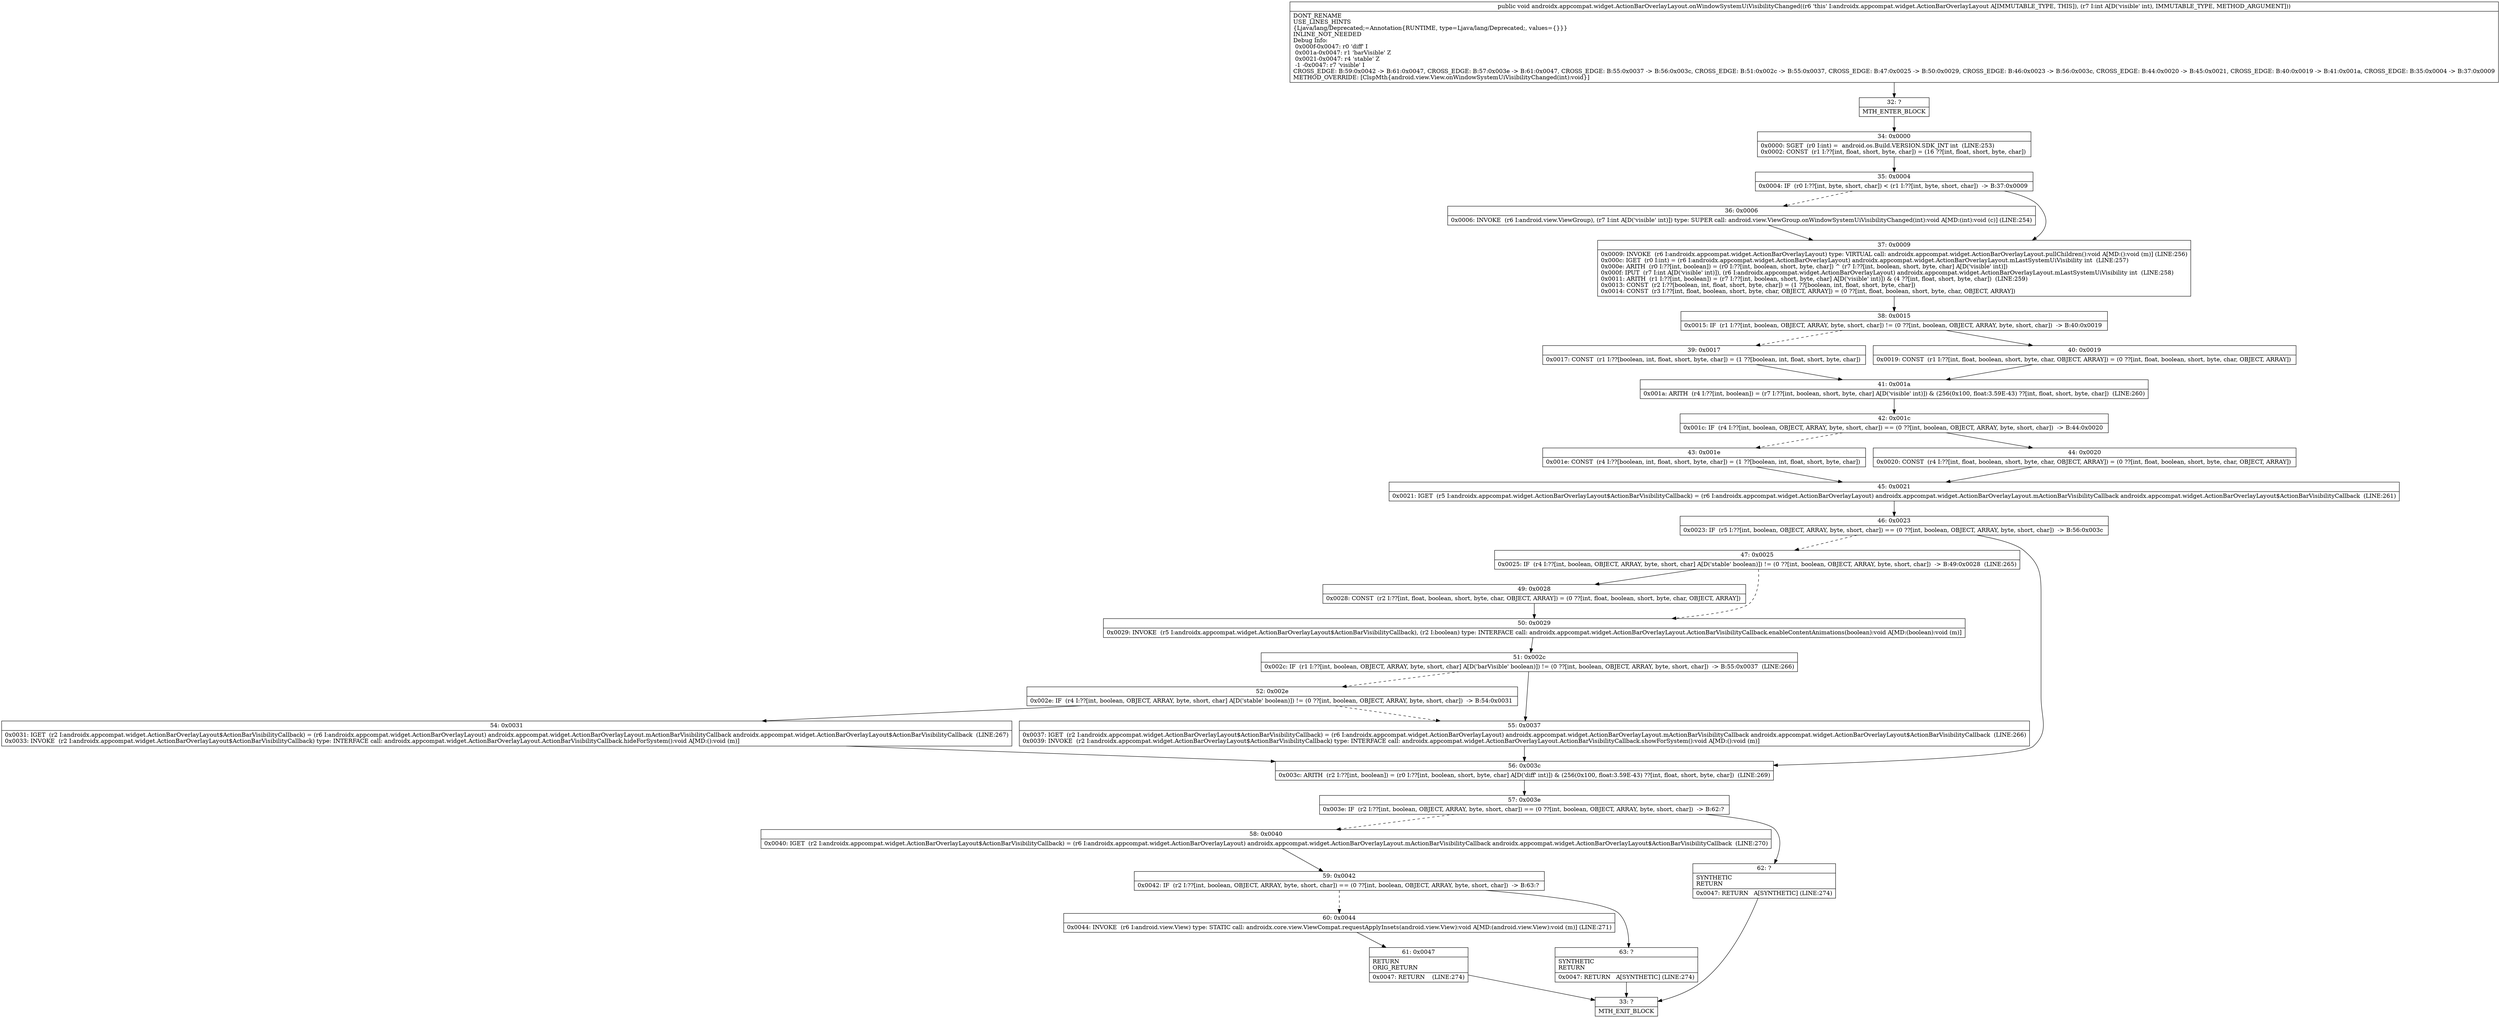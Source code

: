 digraph "CFG forandroidx.appcompat.widget.ActionBarOverlayLayout.onWindowSystemUiVisibilityChanged(I)V" {
Node_32 [shape=record,label="{32\:\ ?|MTH_ENTER_BLOCK\l}"];
Node_34 [shape=record,label="{34\:\ 0x0000|0x0000: SGET  (r0 I:int) =  android.os.Build.VERSION.SDK_INT int  (LINE:253)\l0x0002: CONST  (r1 I:??[int, float, short, byte, char]) = (16 ??[int, float, short, byte, char]) \l}"];
Node_35 [shape=record,label="{35\:\ 0x0004|0x0004: IF  (r0 I:??[int, byte, short, char]) \< (r1 I:??[int, byte, short, char])  \-\> B:37:0x0009 \l}"];
Node_36 [shape=record,label="{36\:\ 0x0006|0x0006: INVOKE  (r6 I:android.view.ViewGroup), (r7 I:int A[D('visible' int)]) type: SUPER call: android.view.ViewGroup.onWindowSystemUiVisibilityChanged(int):void A[MD:(int):void (c)] (LINE:254)\l}"];
Node_37 [shape=record,label="{37\:\ 0x0009|0x0009: INVOKE  (r6 I:androidx.appcompat.widget.ActionBarOverlayLayout) type: VIRTUAL call: androidx.appcompat.widget.ActionBarOverlayLayout.pullChildren():void A[MD:():void (m)] (LINE:256)\l0x000c: IGET  (r0 I:int) = (r6 I:androidx.appcompat.widget.ActionBarOverlayLayout) androidx.appcompat.widget.ActionBarOverlayLayout.mLastSystemUiVisibility int  (LINE:257)\l0x000e: ARITH  (r0 I:??[int, boolean]) = (r0 I:??[int, boolean, short, byte, char]) ^ (r7 I:??[int, boolean, short, byte, char] A[D('visible' int)]) \l0x000f: IPUT  (r7 I:int A[D('visible' int)]), (r6 I:androidx.appcompat.widget.ActionBarOverlayLayout) androidx.appcompat.widget.ActionBarOverlayLayout.mLastSystemUiVisibility int  (LINE:258)\l0x0011: ARITH  (r1 I:??[int, boolean]) = (r7 I:??[int, boolean, short, byte, char] A[D('visible' int)]) & (4 ??[int, float, short, byte, char])  (LINE:259)\l0x0013: CONST  (r2 I:??[boolean, int, float, short, byte, char]) = (1 ??[boolean, int, float, short, byte, char]) \l0x0014: CONST  (r3 I:??[int, float, boolean, short, byte, char, OBJECT, ARRAY]) = (0 ??[int, float, boolean, short, byte, char, OBJECT, ARRAY]) \l}"];
Node_38 [shape=record,label="{38\:\ 0x0015|0x0015: IF  (r1 I:??[int, boolean, OBJECT, ARRAY, byte, short, char]) != (0 ??[int, boolean, OBJECT, ARRAY, byte, short, char])  \-\> B:40:0x0019 \l}"];
Node_39 [shape=record,label="{39\:\ 0x0017|0x0017: CONST  (r1 I:??[boolean, int, float, short, byte, char]) = (1 ??[boolean, int, float, short, byte, char]) \l}"];
Node_41 [shape=record,label="{41\:\ 0x001a|0x001a: ARITH  (r4 I:??[int, boolean]) = (r7 I:??[int, boolean, short, byte, char] A[D('visible' int)]) & (256(0x100, float:3.59E\-43) ??[int, float, short, byte, char])  (LINE:260)\l}"];
Node_42 [shape=record,label="{42\:\ 0x001c|0x001c: IF  (r4 I:??[int, boolean, OBJECT, ARRAY, byte, short, char]) == (0 ??[int, boolean, OBJECT, ARRAY, byte, short, char])  \-\> B:44:0x0020 \l}"];
Node_43 [shape=record,label="{43\:\ 0x001e|0x001e: CONST  (r4 I:??[boolean, int, float, short, byte, char]) = (1 ??[boolean, int, float, short, byte, char]) \l}"];
Node_45 [shape=record,label="{45\:\ 0x0021|0x0021: IGET  (r5 I:androidx.appcompat.widget.ActionBarOverlayLayout$ActionBarVisibilityCallback) = (r6 I:androidx.appcompat.widget.ActionBarOverlayLayout) androidx.appcompat.widget.ActionBarOverlayLayout.mActionBarVisibilityCallback androidx.appcompat.widget.ActionBarOverlayLayout$ActionBarVisibilityCallback  (LINE:261)\l}"];
Node_46 [shape=record,label="{46\:\ 0x0023|0x0023: IF  (r5 I:??[int, boolean, OBJECT, ARRAY, byte, short, char]) == (0 ??[int, boolean, OBJECT, ARRAY, byte, short, char])  \-\> B:56:0x003c \l}"];
Node_47 [shape=record,label="{47\:\ 0x0025|0x0025: IF  (r4 I:??[int, boolean, OBJECT, ARRAY, byte, short, char] A[D('stable' boolean)]) != (0 ??[int, boolean, OBJECT, ARRAY, byte, short, char])  \-\> B:49:0x0028  (LINE:265)\l}"];
Node_49 [shape=record,label="{49\:\ 0x0028|0x0028: CONST  (r2 I:??[int, float, boolean, short, byte, char, OBJECT, ARRAY]) = (0 ??[int, float, boolean, short, byte, char, OBJECT, ARRAY]) \l}"];
Node_50 [shape=record,label="{50\:\ 0x0029|0x0029: INVOKE  (r5 I:androidx.appcompat.widget.ActionBarOverlayLayout$ActionBarVisibilityCallback), (r2 I:boolean) type: INTERFACE call: androidx.appcompat.widget.ActionBarOverlayLayout.ActionBarVisibilityCallback.enableContentAnimations(boolean):void A[MD:(boolean):void (m)]\l}"];
Node_51 [shape=record,label="{51\:\ 0x002c|0x002c: IF  (r1 I:??[int, boolean, OBJECT, ARRAY, byte, short, char] A[D('barVisible' boolean)]) != (0 ??[int, boolean, OBJECT, ARRAY, byte, short, char])  \-\> B:55:0x0037  (LINE:266)\l}"];
Node_52 [shape=record,label="{52\:\ 0x002e|0x002e: IF  (r4 I:??[int, boolean, OBJECT, ARRAY, byte, short, char] A[D('stable' boolean)]) != (0 ??[int, boolean, OBJECT, ARRAY, byte, short, char])  \-\> B:54:0x0031 \l}"];
Node_54 [shape=record,label="{54\:\ 0x0031|0x0031: IGET  (r2 I:androidx.appcompat.widget.ActionBarOverlayLayout$ActionBarVisibilityCallback) = (r6 I:androidx.appcompat.widget.ActionBarOverlayLayout) androidx.appcompat.widget.ActionBarOverlayLayout.mActionBarVisibilityCallback androidx.appcompat.widget.ActionBarOverlayLayout$ActionBarVisibilityCallback  (LINE:267)\l0x0033: INVOKE  (r2 I:androidx.appcompat.widget.ActionBarOverlayLayout$ActionBarVisibilityCallback) type: INTERFACE call: androidx.appcompat.widget.ActionBarOverlayLayout.ActionBarVisibilityCallback.hideForSystem():void A[MD:():void (m)]\l}"];
Node_55 [shape=record,label="{55\:\ 0x0037|0x0037: IGET  (r2 I:androidx.appcompat.widget.ActionBarOverlayLayout$ActionBarVisibilityCallback) = (r6 I:androidx.appcompat.widget.ActionBarOverlayLayout) androidx.appcompat.widget.ActionBarOverlayLayout.mActionBarVisibilityCallback androidx.appcompat.widget.ActionBarOverlayLayout$ActionBarVisibilityCallback  (LINE:266)\l0x0039: INVOKE  (r2 I:androidx.appcompat.widget.ActionBarOverlayLayout$ActionBarVisibilityCallback) type: INTERFACE call: androidx.appcompat.widget.ActionBarOverlayLayout.ActionBarVisibilityCallback.showForSystem():void A[MD:():void (m)]\l}"];
Node_56 [shape=record,label="{56\:\ 0x003c|0x003c: ARITH  (r2 I:??[int, boolean]) = (r0 I:??[int, boolean, short, byte, char] A[D('diff' int)]) & (256(0x100, float:3.59E\-43) ??[int, float, short, byte, char])  (LINE:269)\l}"];
Node_57 [shape=record,label="{57\:\ 0x003e|0x003e: IF  (r2 I:??[int, boolean, OBJECT, ARRAY, byte, short, char]) == (0 ??[int, boolean, OBJECT, ARRAY, byte, short, char])  \-\> B:62:? \l}"];
Node_58 [shape=record,label="{58\:\ 0x0040|0x0040: IGET  (r2 I:androidx.appcompat.widget.ActionBarOverlayLayout$ActionBarVisibilityCallback) = (r6 I:androidx.appcompat.widget.ActionBarOverlayLayout) androidx.appcompat.widget.ActionBarOverlayLayout.mActionBarVisibilityCallback androidx.appcompat.widget.ActionBarOverlayLayout$ActionBarVisibilityCallback  (LINE:270)\l}"];
Node_59 [shape=record,label="{59\:\ 0x0042|0x0042: IF  (r2 I:??[int, boolean, OBJECT, ARRAY, byte, short, char]) == (0 ??[int, boolean, OBJECT, ARRAY, byte, short, char])  \-\> B:63:? \l}"];
Node_60 [shape=record,label="{60\:\ 0x0044|0x0044: INVOKE  (r6 I:android.view.View) type: STATIC call: androidx.core.view.ViewCompat.requestApplyInsets(android.view.View):void A[MD:(android.view.View):void (m)] (LINE:271)\l}"];
Node_61 [shape=record,label="{61\:\ 0x0047|RETURN\lORIG_RETURN\l|0x0047: RETURN    (LINE:274)\l}"];
Node_33 [shape=record,label="{33\:\ ?|MTH_EXIT_BLOCK\l}"];
Node_63 [shape=record,label="{63\:\ ?|SYNTHETIC\lRETURN\l|0x0047: RETURN   A[SYNTHETIC] (LINE:274)\l}"];
Node_62 [shape=record,label="{62\:\ ?|SYNTHETIC\lRETURN\l|0x0047: RETURN   A[SYNTHETIC] (LINE:274)\l}"];
Node_44 [shape=record,label="{44\:\ 0x0020|0x0020: CONST  (r4 I:??[int, float, boolean, short, byte, char, OBJECT, ARRAY]) = (0 ??[int, float, boolean, short, byte, char, OBJECT, ARRAY]) \l}"];
Node_40 [shape=record,label="{40\:\ 0x0019|0x0019: CONST  (r1 I:??[int, float, boolean, short, byte, char, OBJECT, ARRAY]) = (0 ??[int, float, boolean, short, byte, char, OBJECT, ARRAY]) \l}"];
MethodNode[shape=record,label="{public void androidx.appcompat.widget.ActionBarOverlayLayout.onWindowSystemUiVisibilityChanged((r6 'this' I:androidx.appcompat.widget.ActionBarOverlayLayout A[IMMUTABLE_TYPE, THIS]), (r7 I:int A[D('visible' int), IMMUTABLE_TYPE, METHOD_ARGUMENT]))  | DONT_RENAME\lUSE_LINES_HINTS\l\{Ljava\/lang\/Deprecated;=Annotation\{RUNTIME, type=Ljava\/lang\/Deprecated;, values=\{\}\}\}\lINLINE_NOT_NEEDED\lDebug Info:\l  0x000f\-0x0047: r0 'diff' I\l  0x001a\-0x0047: r1 'barVisible' Z\l  0x0021\-0x0047: r4 'stable' Z\l  \-1 \-0x0047: r7 'visible' I\lCROSS_EDGE: B:59:0x0042 \-\> B:61:0x0047, CROSS_EDGE: B:57:0x003e \-\> B:61:0x0047, CROSS_EDGE: B:55:0x0037 \-\> B:56:0x003c, CROSS_EDGE: B:51:0x002c \-\> B:55:0x0037, CROSS_EDGE: B:47:0x0025 \-\> B:50:0x0029, CROSS_EDGE: B:46:0x0023 \-\> B:56:0x003c, CROSS_EDGE: B:44:0x0020 \-\> B:45:0x0021, CROSS_EDGE: B:40:0x0019 \-\> B:41:0x001a, CROSS_EDGE: B:35:0x0004 \-\> B:37:0x0009\lMETHOD_OVERRIDE: [ClspMth\{android.view.View.onWindowSystemUiVisibilityChanged(int):void\}]\l}"];
MethodNode -> Node_32;Node_32 -> Node_34;
Node_34 -> Node_35;
Node_35 -> Node_36[style=dashed];
Node_35 -> Node_37;
Node_36 -> Node_37;
Node_37 -> Node_38;
Node_38 -> Node_39[style=dashed];
Node_38 -> Node_40;
Node_39 -> Node_41;
Node_41 -> Node_42;
Node_42 -> Node_43[style=dashed];
Node_42 -> Node_44;
Node_43 -> Node_45;
Node_45 -> Node_46;
Node_46 -> Node_47[style=dashed];
Node_46 -> Node_56;
Node_47 -> Node_49;
Node_47 -> Node_50[style=dashed];
Node_49 -> Node_50;
Node_50 -> Node_51;
Node_51 -> Node_52[style=dashed];
Node_51 -> Node_55;
Node_52 -> Node_54;
Node_52 -> Node_55[style=dashed];
Node_54 -> Node_56;
Node_55 -> Node_56;
Node_56 -> Node_57;
Node_57 -> Node_58[style=dashed];
Node_57 -> Node_62;
Node_58 -> Node_59;
Node_59 -> Node_60[style=dashed];
Node_59 -> Node_63;
Node_60 -> Node_61;
Node_61 -> Node_33;
Node_63 -> Node_33;
Node_62 -> Node_33;
Node_44 -> Node_45;
Node_40 -> Node_41;
}

